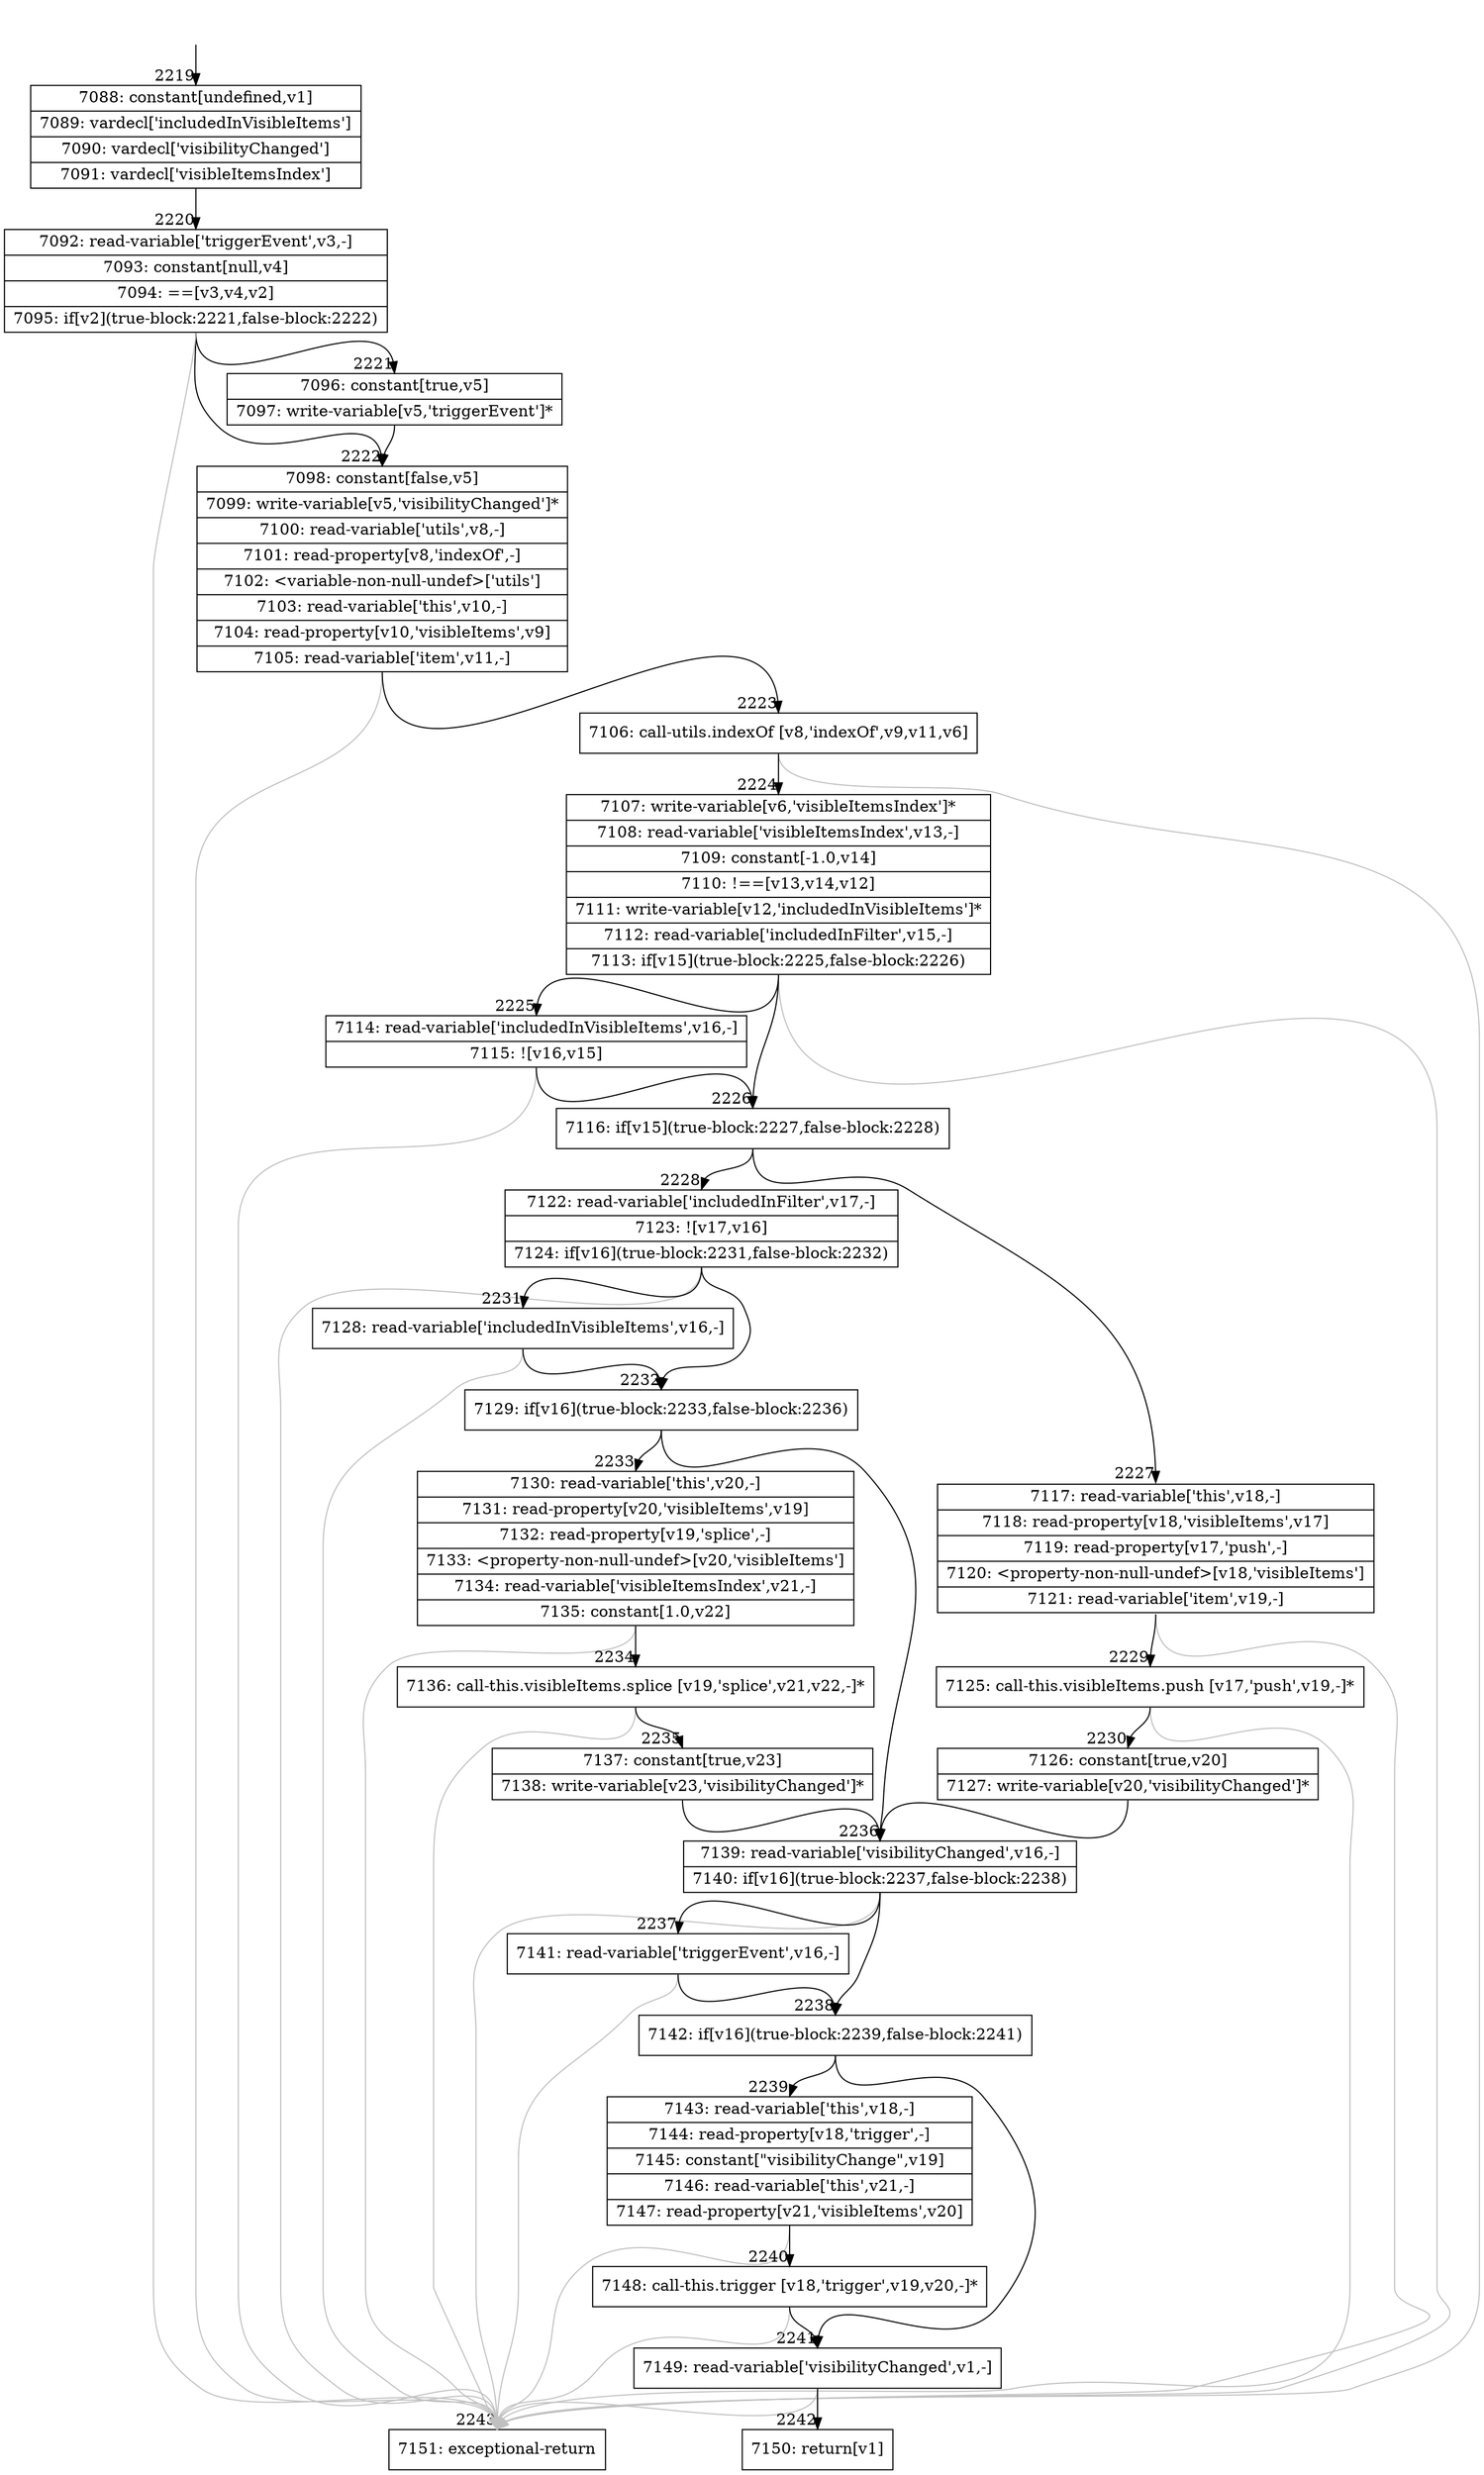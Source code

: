 digraph {
rankdir="TD"
BB_entry181[shape=none,label=""];
BB_entry181 -> BB2219 [tailport=s, headport=n, headlabel="    2219"]
BB2219 [shape=record label="{7088: constant[undefined,v1]|7089: vardecl['includedInVisibleItems']|7090: vardecl['visibilityChanged']|7091: vardecl['visibleItemsIndex']}" ] 
BB2219 -> BB2220 [tailport=s, headport=n, headlabel="      2220"]
BB2220 [shape=record label="{7092: read-variable['triggerEvent',v3,-]|7093: constant[null,v4]|7094: ==[v3,v4,v2]|7095: if[v2](true-block:2221,false-block:2222)}" ] 
BB2220 -> BB2221 [tailport=s, headport=n, headlabel="      2221"]
BB2220 -> BB2222 [tailport=s, headport=n, headlabel="      2222"]
BB2220 -> BB2243 [tailport=s, headport=n, color=gray, headlabel="      2243"]
BB2221 [shape=record label="{7096: constant[true,v5]|7097: write-variable[v5,'triggerEvent']*}" ] 
BB2221 -> BB2222 [tailport=s, headport=n]
BB2222 [shape=record label="{7098: constant[false,v5]|7099: write-variable[v5,'visibilityChanged']*|7100: read-variable['utils',v8,-]|7101: read-property[v8,'indexOf',-]|7102: \<variable-non-null-undef\>['utils']|7103: read-variable['this',v10,-]|7104: read-property[v10,'visibleItems',v9]|7105: read-variable['item',v11,-]}" ] 
BB2222 -> BB2223 [tailport=s, headport=n, headlabel="      2223"]
BB2222 -> BB2243 [tailport=s, headport=n, color=gray]
BB2223 [shape=record label="{7106: call-utils.indexOf [v8,'indexOf',v9,v11,v6]}" ] 
BB2223 -> BB2224 [tailport=s, headport=n, headlabel="      2224"]
BB2223 -> BB2243 [tailport=s, headport=n, color=gray]
BB2224 [shape=record label="{7107: write-variable[v6,'visibleItemsIndex']*|7108: read-variable['visibleItemsIndex',v13,-]|7109: constant[-1.0,v14]|7110: !==[v13,v14,v12]|7111: write-variable[v12,'includedInVisibleItems']*|7112: read-variable['includedInFilter',v15,-]|7113: if[v15](true-block:2225,false-block:2226)}" ] 
BB2224 -> BB2226 [tailport=s, headport=n, headlabel="      2226"]
BB2224 -> BB2225 [tailport=s, headport=n, headlabel="      2225"]
BB2224 -> BB2243 [tailport=s, headport=n, color=gray]
BB2225 [shape=record label="{7114: read-variable['includedInVisibleItems',v16,-]|7115: ![v16,v15]}" ] 
BB2225 -> BB2226 [tailport=s, headport=n]
BB2225 -> BB2243 [tailport=s, headport=n, color=gray]
BB2226 [shape=record label="{7116: if[v15](true-block:2227,false-block:2228)}" ] 
BB2226 -> BB2227 [tailport=s, headport=n, headlabel="      2227"]
BB2226 -> BB2228 [tailport=s, headport=n, headlabel="      2228"]
BB2227 [shape=record label="{7117: read-variable['this',v18,-]|7118: read-property[v18,'visibleItems',v17]|7119: read-property[v17,'push',-]|7120: \<property-non-null-undef\>[v18,'visibleItems']|7121: read-variable['item',v19,-]}" ] 
BB2227 -> BB2229 [tailport=s, headport=n, headlabel="      2229"]
BB2227 -> BB2243 [tailport=s, headport=n, color=gray]
BB2228 [shape=record label="{7122: read-variable['includedInFilter',v17,-]|7123: ![v17,v16]|7124: if[v16](true-block:2231,false-block:2232)}" ] 
BB2228 -> BB2232 [tailport=s, headport=n, headlabel="      2232"]
BB2228 -> BB2231 [tailport=s, headport=n, headlabel="      2231"]
BB2228 -> BB2243 [tailport=s, headport=n, color=gray]
BB2229 [shape=record label="{7125: call-this.visibleItems.push [v17,'push',v19,-]*}" ] 
BB2229 -> BB2230 [tailport=s, headport=n, headlabel="      2230"]
BB2229 -> BB2243 [tailport=s, headport=n, color=gray]
BB2230 [shape=record label="{7126: constant[true,v20]|7127: write-variable[v20,'visibilityChanged']*}" ] 
BB2230 -> BB2236 [tailport=s, headport=n, headlabel="      2236"]
BB2231 [shape=record label="{7128: read-variable['includedInVisibleItems',v16,-]}" ] 
BB2231 -> BB2232 [tailport=s, headport=n]
BB2231 -> BB2243 [tailport=s, headport=n, color=gray]
BB2232 [shape=record label="{7129: if[v16](true-block:2233,false-block:2236)}" ] 
BB2232 -> BB2233 [tailport=s, headport=n, headlabel="      2233"]
BB2232 -> BB2236 [tailport=s, headport=n]
BB2233 [shape=record label="{7130: read-variable['this',v20,-]|7131: read-property[v20,'visibleItems',v19]|7132: read-property[v19,'splice',-]|7133: \<property-non-null-undef\>[v20,'visibleItems']|7134: read-variable['visibleItemsIndex',v21,-]|7135: constant[1.0,v22]}" ] 
BB2233 -> BB2234 [tailport=s, headport=n, headlabel="      2234"]
BB2233 -> BB2243 [tailport=s, headport=n, color=gray]
BB2234 [shape=record label="{7136: call-this.visibleItems.splice [v19,'splice',v21,v22,-]*}" ] 
BB2234 -> BB2235 [tailport=s, headport=n, headlabel="      2235"]
BB2234 -> BB2243 [tailport=s, headport=n, color=gray]
BB2235 [shape=record label="{7137: constant[true,v23]|7138: write-variable[v23,'visibilityChanged']*}" ] 
BB2235 -> BB2236 [tailport=s, headport=n]
BB2236 [shape=record label="{7139: read-variable['visibilityChanged',v16,-]|7140: if[v16](true-block:2237,false-block:2238)}" ] 
BB2236 -> BB2238 [tailport=s, headport=n, headlabel="      2238"]
BB2236 -> BB2237 [tailport=s, headport=n, headlabel="      2237"]
BB2236 -> BB2243 [tailport=s, headport=n, color=gray]
BB2237 [shape=record label="{7141: read-variable['triggerEvent',v16,-]}" ] 
BB2237 -> BB2238 [tailport=s, headport=n]
BB2237 -> BB2243 [tailport=s, headport=n, color=gray]
BB2238 [shape=record label="{7142: if[v16](true-block:2239,false-block:2241)}" ] 
BB2238 -> BB2239 [tailport=s, headport=n, headlabel="      2239"]
BB2238 -> BB2241 [tailport=s, headport=n, headlabel="      2241"]
BB2239 [shape=record label="{7143: read-variable['this',v18,-]|7144: read-property[v18,'trigger',-]|7145: constant[\"visibilityChange\",v19]|7146: read-variable['this',v21,-]|7147: read-property[v21,'visibleItems',v20]}" ] 
BB2239 -> BB2240 [tailport=s, headport=n, headlabel="      2240"]
BB2239 -> BB2243 [tailport=s, headport=n, color=gray]
BB2240 [shape=record label="{7148: call-this.trigger [v18,'trigger',v19,v20,-]*}" ] 
BB2240 -> BB2241 [tailport=s, headport=n]
BB2240 -> BB2243 [tailport=s, headport=n, color=gray]
BB2241 [shape=record label="{7149: read-variable['visibilityChanged',v1,-]}" ] 
BB2241 -> BB2242 [tailport=s, headport=n, headlabel="      2242"]
BB2241 -> BB2243 [tailport=s, headport=n, color=gray]
BB2242 [shape=record label="{7150: return[v1]}" ] 
BB2243 [shape=record label="{7151: exceptional-return}" ] 
//#$~ 1979
}
